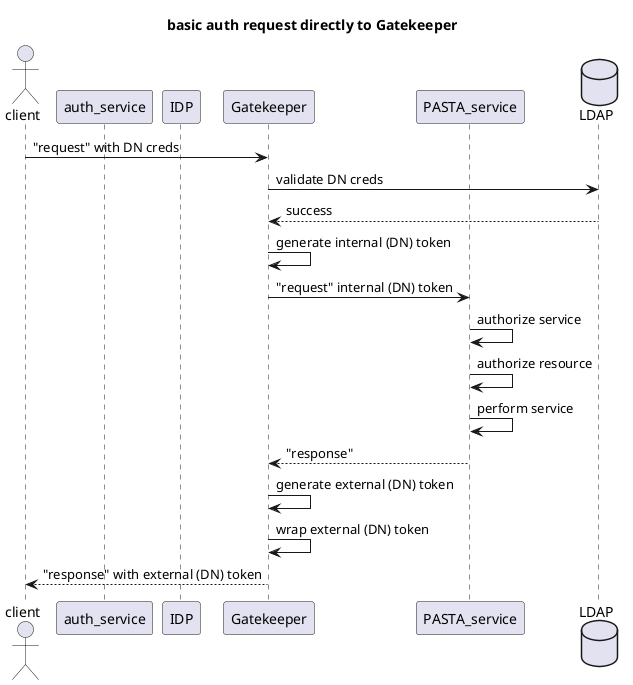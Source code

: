 @startuml
actor client
participant auth_service
participant IDP
participant Gatekeeper
participant PASTA_service
database LDAP

title basic auth request directly to Gatekeeper

client->Gatekeeper: "request" with DN creds
Gatekeeper->LDAP: validate DN creds
Gatekeeper<--LDAP: success
Gatekeeper->Gatekeeper: generate internal (DN) token
Gatekeeper->PASTA_service: "request" internal (DN) token
PASTA_service->PASTA_service: authorize service
PASTA_service->PASTA_service: authorize resource
PASTA_service->PASTA_service: perform service
Gatekeeper<--PASTA_service: "response"
Gatekeeper->Gatekeeper: generate external (DN) token
Gatekeeper->Gatekeeper: wrap external (DN) token
client<--Gatekeeper: "response" with external (DN) token

@enduml